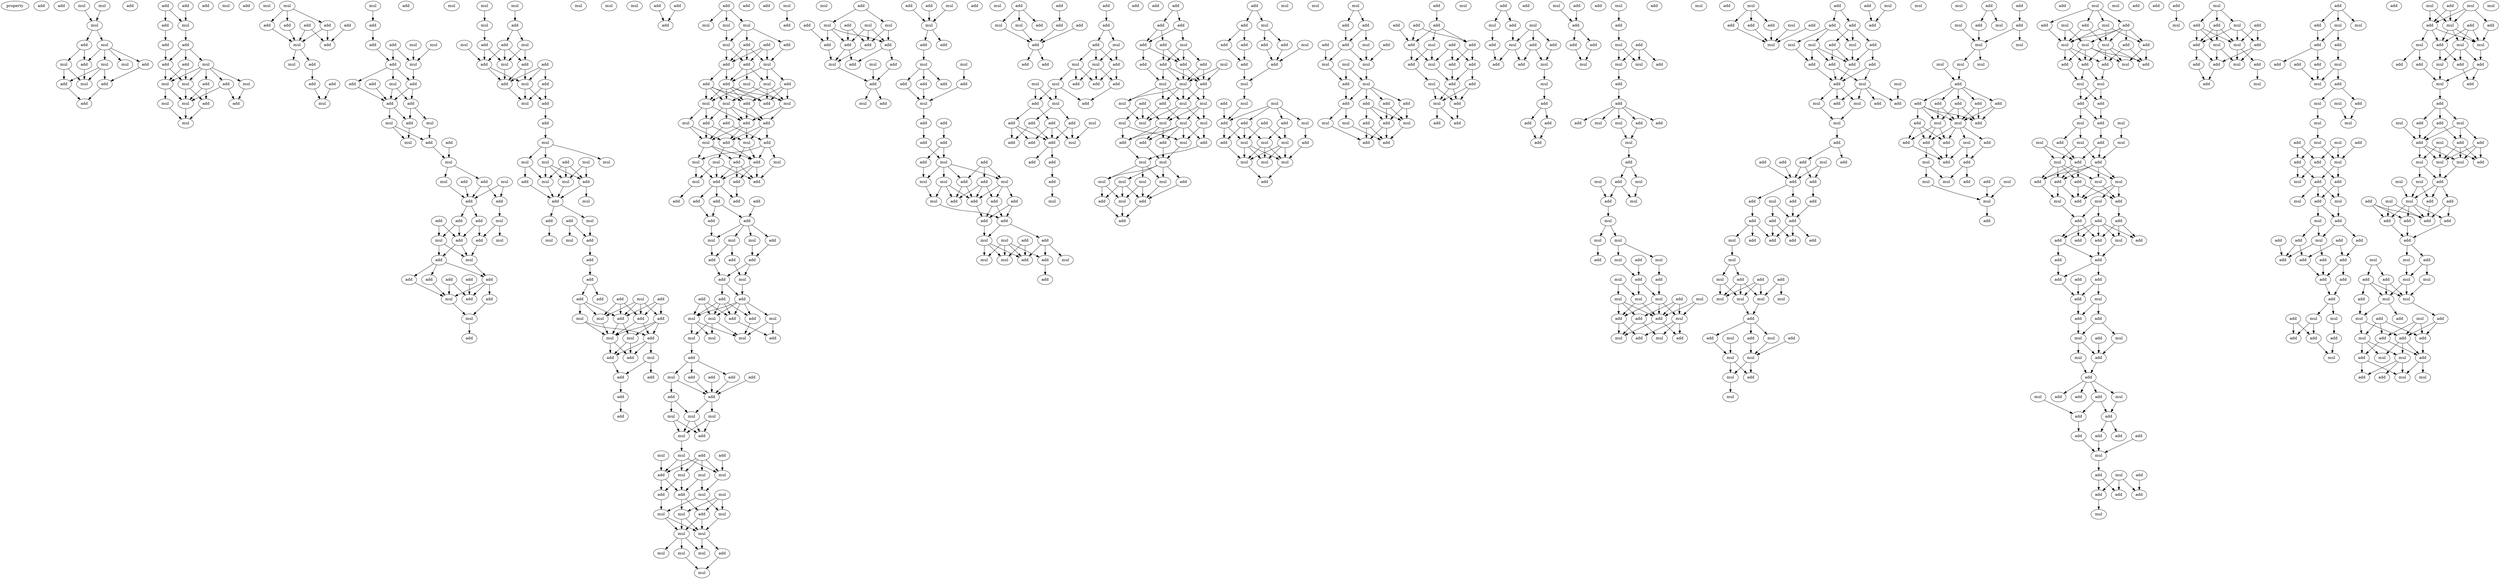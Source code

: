 digraph {
    node [fontcolor=black]
    property [mul=2,lf=1.6]
    0 [ label = add ];
    1 [ label = add ];
    2 [ label = mul ];
    3 [ label = add ];
    4 [ label = mul ];
    5 [ label = mul ];
    6 [ label = add ];
    7 [ label = mul ];
    8 [ label = mul ];
    9 [ label = mul ];
    10 [ label = add ];
    11 [ label = mul ];
    12 [ label = add ];
    13 [ label = add ];
    14 [ label = mul ];
    15 [ label = add ];
    16 [ label = add ];
    17 [ label = add ];
    18 [ label = add ];
    19 [ label = add ];
    20 [ label = add ];
    21 [ label = mul ];
    22 [ label = mul ];
    23 [ label = add ];
    24 [ label = add ];
    25 [ label = mul ];
    26 [ label = add ];
    27 [ label = add ];
    28 [ label = mul ];
    29 [ label = add ];
    30 [ label = mul ];
    31 [ label = add ];
    32 [ label = mul ];
    33 [ label = mul ];
    34 [ label = mul ];
    35 [ label = add ];
    36 [ label = add ];
    37 [ label = mul ];
    38 [ label = add ];
    39 [ label = mul ];
    40 [ label = mul ];
    41 [ label = add ];
    42 [ label = add ];
    43 [ label = add ];
    44 [ label = add ];
    45 [ label = add ];
    46 [ label = mul ];
    47 [ label = add ];
    48 [ label = mul ];
    49 [ label = add ];
    50 [ label = add ];
    51 [ label = add ];
    52 [ label = mul ];
    53 [ label = mul ];
    54 [ label = add ];
    55 [ label = mul ];
    56 [ label = add ];
    57 [ label = add ];
    58 [ label = mul ];
    59 [ label = add ];
    60 [ label = add ];
    61 [ label = mul ];
    62 [ label = add ];
    63 [ label = add ];
    64 [ label = add ];
    65 [ label = mul ];
    66 [ label = add ];
    67 [ label = add ];
    68 [ label = mul ];
    69 [ label = add ];
    70 [ label = mul ];
    71 [ label = add ];
    72 [ label = add ];
    73 [ label = mul ];
    74 [ label = mul ];
    75 [ label = mul ];
    76 [ label = add ];
    77 [ label = mul ];
    78 [ label = add ];
    79 [ label = mul ];
    80 [ label = add ];
    81 [ label = add ];
    82 [ label = mul ];
    83 [ label = add ];
    84 [ label = add ];
    85 [ label = add ];
    86 [ label = mul ];
    87 [ label = add ];
    88 [ label = mul ];
    89 [ label = add ];
    90 [ label = mul ];
    91 [ label = add ];
    92 [ label = add ];
    93 [ label = add ];
    94 [ label = add ];
    95 [ label = add ];
    96 [ label = add ];
    97 [ label = mul ];
    98 [ label = add ];
    99 [ label = add ];
    100 [ label = mul ];
    101 [ label = mul ];
    102 [ label = add ];
    103 [ label = mul ];
    104 [ label = mul ];
    105 [ label = mul ];
    106 [ label = add ];
    107 [ label = mul ];
    108 [ label = add ];
    109 [ label = add ];
    110 [ label = mul ];
    111 [ label = add ];
    112 [ label = mul ];
    113 [ label = add ];
    114 [ label = add ];
    115 [ label = mul ];
    116 [ label = add ];
    117 [ label = add ];
    118 [ label = add ];
    119 [ label = mul ];
    120 [ label = mul ];
    121 [ label = add ];
    122 [ label = mul ];
    123 [ label = mul ];
    124 [ label = mul ];
    125 [ label = mul ];
    126 [ label = mul ];
    127 [ label = add ];
    128 [ label = add ];
    129 [ label = mul ];
    130 [ label = add ];
    131 [ label = mul ];
    132 [ label = mul ];
    133 [ label = add ];
    134 [ label = add ];
    135 [ label = add ];
    136 [ label = mul ];
    137 [ label = mul ];
    138 [ label = mul ];
    139 [ label = add ];
    140 [ label = add ];
    141 [ label = add ];
    142 [ label = add ];
    143 [ label = add ];
    144 [ label = add ];
    145 [ label = add ];
    146 [ label = mul ];
    147 [ label = mul ];
    148 [ label = mul ];
    149 [ label = add ];
    150 [ label = add ];
    151 [ label = add ];
    152 [ label = add ];
    153 [ label = mul ];
    154 [ label = mul ];
    155 [ label = add ];
    156 [ label = mul ];
    157 [ label = mul ];
    158 [ label = add ];
    159 [ label = add ];
    160 [ label = add ];
    161 [ label = add ];
    162 [ label = add ];
    163 [ label = add ];
    164 [ label = add ];
    165 [ label = add ];
    166 [ label = add ];
    167 [ label = mul ];
    168 [ label = mul ];
    169 [ label = mul ];
    170 [ label = add ];
    171 [ label = add ];
    172 [ label = add ];
    173 [ label = add ];
    174 [ label = mul ];
    175 [ label = mul ];
    176 [ label = add ];
    177 [ label = add ];
    178 [ label = add ];
    179 [ label = mul ];
    180 [ label = mul ];
    181 [ label = add ];
    182 [ label = add ];
    183 [ label = mul ];
    184 [ label = mul ];
    185 [ label = add ];
    186 [ label = add ];
    187 [ label = mul ];
    188 [ label = add ];
    189 [ label = add ];
    190 [ label = mul ];
    191 [ label = add ];
    192 [ label = add ];
    193 [ label = add ];
    194 [ label = add ];
    195 [ label = mul ];
    196 [ label = mul ];
    197 [ label = add ];
    198 [ label = mul ];
    199 [ label = mul ];
    200 [ label = mul ];
    201 [ label = add ];
    202 [ label = add ];
    203 [ label = add ];
    204 [ label = add ];
    205 [ label = mul ];
    206 [ label = add ];
    207 [ label = add ];
    208 [ label = add ];
    209 [ label = add ];
    210 [ label = add ];
    211 [ label = add ];
    212 [ label = add ];
    213 [ label = mul ];
    214 [ label = mul ];
    215 [ label = mul ];
    216 [ label = add ];
    217 [ label = add ];
    218 [ label = add ];
    219 [ label = add ];
    220 [ label = mul ];
    221 [ label = add ];
    222 [ label = add ];
    223 [ label = add ];
    224 [ label = add ];
    225 [ label = mul ];
    226 [ label = add ];
    227 [ label = mul ];
    228 [ label = add ];
    229 [ label = mul ];
    230 [ label = add ];
    231 [ label = mul ];
    232 [ label = mul ];
    233 [ label = mul ];
    234 [ label = add ];
    235 [ label = add ];
    236 [ label = add ];
    237 [ label = add ];
    238 [ label = mul ];
    239 [ label = add ];
    240 [ label = add ];
    241 [ label = add ];
    242 [ label = mul ];
    243 [ label = mul ];
    244 [ label = mul ];
    245 [ label = mul ];
    246 [ label = add ];
    247 [ label = mul ];
    248 [ label = add ];
    249 [ label = add ];
    250 [ label = mul ];
    251 [ label = mul ];
    252 [ label = mul ];
    253 [ label = mul ];
    254 [ label = add ];
    255 [ label = mul ];
    256 [ label = add ];
    257 [ label = mul ];
    258 [ label = add ];
    259 [ label = mul ];
    260 [ label = add ];
    261 [ label = mul ];
    262 [ label = mul ];
    263 [ label = mul ];
    264 [ label = mul ];
    265 [ label = mul ];
    266 [ label = add ];
    267 [ label = add ];
    268 [ label = mul ];
    269 [ label = mul ];
    270 [ label = mul ];
    271 [ label = mul ];
    272 [ label = mul ];
    273 [ label = add ];
    274 [ label = add ];
    275 [ label = add ];
    276 [ label = mul ];
    277 [ label = add ];
    278 [ label = mul ];
    279 [ label = mul ];
    280 [ label = add ];
    281 [ label = add ];
    282 [ label = add ];
    283 [ label = add ];
    284 [ label = add ];
    285 [ label = mul ];
    286 [ label = mul ];
    287 [ label = add ];
    288 [ label = add ];
    289 [ label = mul ];
    290 [ label = add ];
    291 [ label = add ];
    292 [ label = add ];
    293 [ label = mul ];
    294 [ label = mul ];
    295 [ label = add ];
    296 [ label = mul ];
    297 [ label = add ];
    298 [ label = add ];
    299 [ label = mul ];
    300 [ label = mul ];
    301 [ label = add ];
    302 [ label = add ];
    303 [ label = add ];
    304 [ label = add ];
    305 [ label = mul ];
    306 [ label = add ];
    307 [ label = add ];
    308 [ label = add ];
    309 [ label = add ];
    310 [ label = add ];
    311 [ label = add ];
    312 [ label = mul ];
    313 [ label = mul ];
    314 [ label = add ];
    315 [ label = mul ];
    316 [ label = add ];
    317 [ label = mul ];
    318 [ label = mul ];
    319 [ label = add ];
    320 [ label = add ];
    321 [ label = add ];
    322 [ label = add ];
    323 [ label = add ];
    324 [ label = add ];
    325 [ label = mul ];
    326 [ label = add ];
    327 [ label = add ];
    328 [ label = mul ];
    329 [ label = mul ];
    330 [ label = mul ];
    331 [ label = add ];
    332 [ label = add ];
    333 [ label = mul ];
    334 [ label = add ];
    335 [ label = add ];
    336 [ label = add ];
    337 [ label = mul ];
    338 [ label = add ];
    339 [ label = add ];
    340 [ label = mul ];
    341 [ label = add ];
    342 [ label = add ];
    343 [ label = add ];
    344 [ label = add ];
    345 [ label = add ];
    346 [ label = add ];
    347 [ label = add ];
    348 [ label = add ];
    349 [ label = mul ];
    350 [ label = mul ];
    351 [ label = add ];
    352 [ label = mul ];
    353 [ label = mul ];
    354 [ label = add ];
    355 [ label = add ];
    356 [ label = add ];
    357 [ label = mul ];
    358 [ label = add ];
    359 [ label = add ];
    360 [ label = mul ];
    361 [ label = add ];
    362 [ label = add ];
    363 [ label = add ];
    364 [ label = add ];
    365 [ label = mul ];
    366 [ label = mul ];
    367 [ label = add ];
    368 [ label = add ];
    369 [ label = add ];
    370 [ label = add ];
    371 [ label = add ];
    372 [ label = add ];
    373 [ label = mul ];
    374 [ label = add ];
    375 [ label = add ];
    376 [ label = add ];
    377 [ label = add ];
    378 [ label = add ];
    379 [ label = mul ];
    380 [ label = add ];
    381 [ label = mul ];
    382 [ label = add ];
    383 [ label = add ];
    384 [ label = add ];
    385 [ label = add ];
    386 [ label = add ];
    387 [ label = mul ];
    388 [ label = mul ];
    389 [ label = add ];
    390 [ label = mul ];
    391 [ label = mul ];
    392 [ label = mul ];
    393 [ label = add ];
    394 [ label = mul ];
    395 [ label = mul ];
    396 [ label = mul ];
    397 [ label = mul ];
    398 [ label = mul ];
    399 [ label = add ];
    400 [ label = add ];
    401 [ label = add ];
    402 [ label = mul ];
    403 [ label = add ];
    404 [ label = mul ];
    405 [ label = mul ];
    406 [ label = mul ];
    407 [ label = mul ];
    408 [ label = mul ];
    409 [ label = mul ];
    410 [ label = add ];
    411 [ label = add ];
    412 [ label = mul ];
    413 [ label = add ];
    414 [ label = add ];
    415 [ label = add ];
    416 [ label = mul ];
    417 [ label = add ];
    418 [ label = add ];
    419 [ label = add ];
    420 [ label = add ];
    421 [ label = add ];
    422 [ label = mul ];
    423 [ label = add ];
    424 [ label = add ];
    425 [ label = mul ];
    426 [ label = mul ];
    427 [ label = mul ];
    428 [ label = add ];
    429 [ label = add ];
    430 [ label = add ];
    431 [ label = mul ];
    432 [ label = add ];
    433 [ label = add ];
    434 [ label = mul ];
    435 [ label = mul ];
    436 [ label = add ];
    437 [ label = add ];
    438 [ label = mul ];
    439 [ label = mul ];
    440 [ label = mul ];
    441 [ label = mul ];
    442 [ label = mul ];
    443 [ label = add ];
    444 [ label = mul ];
    445 [ label = mul ];
    446 [ label = add ];
    447 [ label = add ];
    448 [ label = add ];
    449 [ label = add ];
    450 [ label = mul ];
    451 [ label = add ];
    452 [ label = mul ];
    453 [ label = mul ];
    454 [ label = mul ];
    455 [ label = mul ];
    456 [ label = add ];
    457 [ label = add ];
    458 [ label = add ];
    459 [ label = add ];
    460 [ label = add ];
    461 [ label = mul ];
    462 [ label = mul ];
    463 [ label = add ];
    464 [ label = mul ];
    465 [ label = add ];
    466 [ label = add ];
    467 [ label = add ];
    468 [ label = add ];
    469 [ label = mul ];
    470 [ label = add ];
    471 [ label = add ];
    472 [ label = add ];
    473 [ label = add ];
    474 [ label = mul ];
    475 [ label = add ];
    476 [ label = add ];
    477 [ label = mul ];
    478 [ label = add ];
    479 [ label = add ];
    480 [ label = add ];
    481 [ label = mul ];
    482 [ label = add ];
    483 [ label = add ];
    484 [ label = mul ];
    485 [ label = add ];
    486 [ label = add ];
    487 [ label = add ];
    488 [ label = add ];
    489 [ label = add ];
    490 [ label = mul ];
    491 [ label = mul ];
    492 [ label = mul ];
    493 [ label = add ];
    494 [ label = add ];
    495 [ label = add ];
    496 [ label = add ];
    497 [ label = mul ];
    498 [ label = add ];
    499 [ label = add ];
    500 [ label = mul ];
    501 [ label = add ];
    502 [ label = add ];
    503 [ label = add ];
    504 [ label = mul ];
    505 [ label = add ];
    506 [ label = add ];
    507 [ label = add ];
    508 [ label = add ];
    509 [ label = add ];
    510 [ label = mul ];
    511 [ label = add ];
    512 [ label = add ];
    513 [ label = add ];
    514 [ label = mul ];
    515 [ label = mul ];
    516 [ label = add ];
    517 [ label = mul ];
    518 [ label = mul ];
    519 [ label = add ];
    520 [ label = add ];
    521 [ label = add ];
    522 [ label = add ];
    523 [ label = mul ];
    524 [ label = add ];
    525 [ label = add ];
    526 [ label = mul ];
    527 [ label = mul ];
    528 [ label = add ];
    529 [ label = add ];
    530 [ label = mul ];
    531 [ label = mul ];
    532 [ label = add ];
    533 [ label = mul ];
    534 [ label = mul ];
    535 [ label = mul ];
    536 [ label = mul ];
    537 [ label = add ];
    538 [ label = mul ];
    539 [ label = mul ];
    540 [ label = mul ];
    541 [ label = add ];
    542 [ label = add ];
    543 [ label = add ];
    544 [ label = mul ];
    545 [ label = add ];
    546 [ label = mul ];
    547 [ label = mul ];
    548 [ label = mul ];
    549 [ label = add ];
    550 [ label = mul ];
    551 [ label = add ];
    552 [ label = add ];
    553 [ label = mul ];
    554 [ label = add ];
    555 [ label = mul ];
    556 [ label = mul ];
    557 [ label = add ];
    558 [ label = add ];
    559 [ label = mul ];
    560 [ label = add ];
    561 [ label = add ];
    562 [ label = add ];
    563 [ label = mul ];
    564 [ label = add ];
    565 [ label = mul ];
    566 [ label = add ];
    567 [ label = add ];
    568 [ label = mul ];
    569 [ label = add ];
    570 [ label = add ];
    571 [ label = add ];
    572 [ label = mul ];
    573 [ label = add ];
    574 [ label = mul ];
    575 [ label = add ];
    576 [ label = mul ];
    577 [ label = add ];
    578 [ label = add ];
    579 [ label = add ];
    580 [ label = add ];
    581 [ label = add ];
    582 [ label = mul ];
    583 [ label = mul ];
    584 [ label = mul ];
    585 [ label = add ];
    586 [ label = mul ];
    587 [ label = add ];
    588 [ label = add ];
    589 [ label = mul ];
    590 [ label = add ];
    591 [ label = add ];
    592 [ label = add ];
    593 [ label = add ];
    594 [ label = add ];
    595 [ label = mul ];
    596 [ label = add ];
    597 [ label = add ];
    598 [ label = add ];
    599 [ label = add ];
    600 [ label = mul ];
    601 [ label = mul ];
    602 [ label = add ];
    603 [ label = add ];
    604 [ label = add ];
    605 [ label = add ];
    606 [ label = add ];
    607 [ label = add ];
    608 [ label = add ];
    609 [ label = mul ];
    610 [ label = add ];
    611 [ label = mul ];
    612 [ label = add ];
    613 [ label = add ];
    614 [ label = add ];
    615 [ label = mul ];
    616 [ label = mul ];
    617 [ label = mul ];
    618 [ label = mul ];
    619 [ label = mul ];
    620 [ label = add ];
    621 [ label = add ];
    622 [ label = add ];
    623 [ label = add ];
    624 [ label = mul ];
    625 [ label = mul ];
    626 [ label = mul ];
    627 [ label = mul ];
    628 [ label = mul ];
    629 [ label = mul ];
    630 [ label = add ];
    631 [ label = mul ];
    632 [ label = add ];
    633 [ label = add ];
    634 [ label = mul ];
    635 [ label = add ];
    636 [ label = mul ];
    637 [ label = add ];
    638 [ label = mul ];
    639 [ label = mul ];
    640 [ label = mul ];
    641 [ label = mul ];
    642 [ label = mul ];
    643 [ label = add ];
    644 [ label = add ];
    645 [ label = add ];
    646 [ label = add ];
    647 [ label = add ];
    648 [ label = add ];
    649 [ label = add ];
    650 [ label = mul ];
    651 [ label = add ];
    652 [ label = add ];
    653 [ label = mul ];
    654 [ label = add ];
    655 [ label = add ];
    656 [ label = mul ];
    657 [ label = add ];
    658 [ label = add ];
    659 [ label = add ];
    660 [ label = mul ];
    661 [ label = add ];
    662 [ label = mul ];
    663 [ label = add ];
    664 [ label = mul ];
    665 [ label = add ];
    666 [ label = mul ];
    667 [ label = mul ];
    668 [ label = add ];
    669 [ label = mul ];
    670 [ label = mul ];
    671 [ label = mul ];
    672 [ label = add ];
    673 [ label = add ];
    674 [ label = add ];
    675 [ label = mul ];
    676 [ label = add ];
    677 [ label = add ];
    678 [ label = mul ];
    679 [ label = mul ];
    680 [ label = add ];
    681 [ label = mul ];
    682 [ label = add ];
    683 [ label = add ];
    684 [ label = add ];
    685 [ label = mul ];
    686 [ label = mul ];
    687 [ label = add ];
    688 [ label = mul ];
    689 [ label = add ];
    690 [ label = add ];
    691 [ label = mul ];
    692 [ label = mul ];
    693 [ label = mul ];
    694 [ label = mul ];
    695 [ label = mul ];
    696 [ label = add ];
    697 [ label = add ];
    698 [ label = mul ];
    699 [ label = add ];
    700 [ label = add ];
    701 [ label = mul ];
    702 [ label = add ];
    703 [ label = add ];
    704 [ label = mul ];
    705 [ label = add ];
    706 [ label = mul ];
    707 [ label = add ];
    708 [ label = mul ];
    709 [ label = add ];
    710 [ label = add ];
    711 [ label = add ];
    712 [ label = add ];
    713 [ label = add ];
    714 [ label = mul ];
    715 [ label = add ];
    716 [ label = add ];
    717 [ label = add ];
    718 [ label = add ];
    719 [ label = add ];
    720 [ label = add ];
    721 [ label = add ];
    722 [ label = add ];
    723 [ label = add ];
    724 [ label = add ];
    725 [ label = mul ];
    726 [ label = add ];
    727 [ label = add ];
    728 [ label = mul ];
    729 [ label = add ];
    730 [ label = mul ];
    731 [ label = mul ];
    732 [ label = add ];
    733 [ label = add ];
    734 [ label = add ];
    735 [ label = mul ];
    736 [ label = add ];
    737 [ label = mul ];
    738 [ label = add ];
    739 [ label = add ];
    740 [ label = add ];
    741 [ label = add ];
    742 [ label = add ];
    743 [ label = add ];
    744 [ label = add ];
    745 [ label = add ];
    746 [ label = mul ];
    747 [ label = mul ];
    748 [ label = add ];
    749 [ label = add ];
    750 [ label = add ];
    751 [ label = add ];
    752 [ label = add ];
    753 [ label = mul ];
    754 [ label = add ];
    755 [ label = mul ];
    756 [ label = mul ];
    757 [ label = add ];
    758 [ label = add ];
    759 [ label = mul ];
    760 [ label = add ];
    761 [ label = add ];
    762 [ label = mul ];
    763 [ label = mul ];
    764 [ label = add ];
    765 [ label = mul ];
    766 [ label = add ];
    767 [ label = add ];
    768 [ label = add ];
    769 [ label = mul ];
    770 [ label = add ];
    771 [ label = add ];
    772 [ label = add ];
    773 [ label = mul ];
    774 [ label = mul ];
    775 [ label = add ];
    776 [ label = add ];
    777 [ label = add ];
    778 [ label = mul ];
    779 [ label = add ];
    780 [ label = add ];
    781 [ label = add ];
    782 [ label = mul ];
    783 [ label = add ];
    784 [ label = mul ];
    785 [ label = add ];
    786 [ label = mul ];
    787 [ label = mul ];
    788 [ label = mul ];
    789 [ label = mul ];
    790 [ label = add ];
    791 [ label = add ];
    792 [ label = mul ];
    793 [ label = add ];
    794 [ label = mul ];
    795 [ label = add ];
    796 [ label = mul ];
    797 [ label = add ];
    798 [ label = add ];
    799 [ label = mul ];
    800 [ label = add ];
    801 [ label = mul ];
    802 [ label = add ];
    803 [ label = mul ];
    804 [ label = add ];
    805 [ label = add ];
    806 [ label = add ];
    807 [ label = mul ];
    808 [ label = add ];
    809 [ label = add ];
    810 [ label = add ];
    811 [ label = add ];
    812 [ label = add ];
    813 [ label = add ];
    814 [ label = add ];
    815 [ label = add ];
    816 [ label = add ];
    817 [ label = mul ];
    818 [ label = mul ];
    819 [ label = add ];
    820 [ label = add ];
    821 [ label = add ];
    822 [ label = mul ];
    823 [ label = mul ];
    824 [ label = add ];
    825 [ label = mul ];
    826 [ label = add ];
    827 [ label = add ];
    828 [ label = mul ];
    829 [ label = add ];
    830 [ label = add ];
    831 [ label = mul ];
    832 [ label = mul ];
    833 [ label = mul ];
    834 [ label = add ];
    835 [ label = add ];
    836 [ label = add ];
    837 [ label = mul ];
    838 [ label = add ];
    839 [ label = mul ];
    840 [ label = add ];
    841 [ label = add ];
    842 [ label = add ];
    843 [ label = mul ];
    844 [ label = add ];
    845 [ label = mul ];
    846 [ label = mul ];
    847 [ label = add ];
    848 [ label = add ];
    849 [ label = add ];
    850 [ label = mul ];
    851 [ label = add ];
    852 [ label = mul ];
    853 [ label = mul ];
    854 [ label = add ];
    855 [ label = mul ];
    856 [ label = mul ];
    857 [ label = add ];
    858 [ label = mul ];
    859 [ label = mul ];
    860 [ label = add ];
    861 [ label = add ];
    862 [ label = add ];
    863 [ label = add ];
    864 [ label = add ];
    865 [ label = add ];
    866 [ label = add ];
    867 [ label = mul ];
    868 [ label = mul ];
    869 [ label = add ];
    870 [ label = add ];
    871 [ label = mul ];
    872 [ label = mul ];
    873 [ label = add ];
    874 [ label = mul ];
    875 [ label = add ];
    876 [ label = mul ];
    877 [ label = mul ];
    878 [ label = mul ];
    879 [ label = add ];
    880 [ label = add ];
    881 [ label = mul ];
    882 [ label = add ];
    883 [ label = mul ];
    884 [ label = add ];
    885 [ label = add ];
    886 [ label = add ];
    887 [ label = add ];
    888 [ label = add ];
    889 [ label = mul ];
    890 [ label = mul ];
    891 [ label = add ];
    892 [ label = mul ];
    893 [ label = add ];
    894 [ label = mul ];
    2 -> 5 [ name = 0 ];
    4 -> 5 [ name = 1 ];
    5 -> 6 [ name = 2 ];
    5 -> 7 [ name = 3 ];
    6 -> 9 [ name = 4 ];
    6 -> 12 [ name = 5 ];
    7 -> 8 [ name = 6 ];
    7 -> 10 [ name = 7 ];
    7 -> 11 [ name = 8 ];
    7 -> 12 [ name = 9 ];
    9 -> 14 [ name = 10 ];
    9 -> 15 [ name = 11 ];
    10 -> 13 [ name = 12 ];
    11 -> 13 [ name = 13 ];
    11 -> 14 [ name = 14 ];
    11 -> 15 [ name = 15 ];
    12 -> 14 [ name = 16 ];
    13 -> 16 [ name = 17 ];
    15 -> 16 [ name = 18 ];
    17 -> 20 [ name = 19 ];
    17 -> 22 [ name = 20 ];
    18 -> 22 [ name = 21 ];
    20 -> 23 [ name = 22 ];
    22 -> 24 [ name = 23 ];
    23 -> 27 [ name = 24 ];
    24 -> 25 [ name = 25 ];
    24 -> 26 [ name = 26 ];
    24 -> 27 [ name = 27 ];
    25 -> 28 [ name = 28 ];
    25 -> 29 [ name = 29 ];
    25 -> 30 [ name = 30 ];
    25 -> 31 [ name = 31 ];
    25 -> 32 [ name = 32 ];
    26 -> 28 [ name = 33 ];
    26 -> 30 [ name = 34 ];
    27 -> 28 [ name = 35 ];
    27 -> 30 [ name = 36 ];
    28 -> 34 [ name = 37 ];
    28 -> 36 [ name = 38 ];
    29 -> 34 [ name = 39 ];
    29 -> 36 [ name = 40 ];
    30 -> 33 [ name = 41 ];
    30 -> 34 [ name = 42 ];
    31 -> 34 [ name = 43 ];
    31 -> 35 [ name = 44 ];
    32 -> 35 [ name = 45 ];
    33 -> 37 [ name = 46 ];
    34 -> 37 [ name = 47 ];
    36 -> 37 [ name = 48 ];
    40 -> 41 [ name = 49 ];
    40 -> 42 [ name = 50 ];
    40 -> 45 [ name = 51 ];
    41 -> 46 [ name = 52 ];
    42 -> 46 [ name = 53 ];
    42 -> 47 [ name = 54 ];
    43 -> 47 [ name = 55 ];
    44 -> 46 [ name = 56 ];
    44 -> 47 [ name = 57 ];
    45 -> 46 [ name = 58 ];
    46 -> 48 [ name = 59 ];
    46 -> 49 [ name = 60 ];
    49 -> 50 [ name = 61 ];
    50 -> 52 [ name = 62 ];
    51 -> 52 [ name = 63 ];
    53 -> 54 [ name = 64 ];
    54 -> 56 [ name = 65 ];
    55 -> 61 [ name = 66 ];
    56 -> 60 [ name = 67 ];
    57 -> 60 [ name = 68 ];
    57 -> 61 [ name = 69 ];
    58 -> 61 [ name = 70 ];
    60 -> 62 [ name = 71 ];
    60 -> 64 [ name = 72 ];
    60 -> 65 [ name = 73 ];
    61 -> 62 [ name = 74 ];
    62 -> 66 [ name = 75 ];
    62 -> 67 [ name = 76 ];
    63 -> 67 [ name = 77 ];
    64 -> 67 [ name = 78 ];
    65 -> 66 [ name = 79 ];
    65 -> 67 [ name = 80 ];
    66 -> 68 [ name = 81 ];
    66 -> 69 [ name = 82 ];
    67 -> 69 [ name = 83 ];
    67 -> 70 [ name = 84 ];
    68 -> 71 [ name = 85 ];
    69 -> 74 [ name = 86 ];
    70 -> 71 [ name = 87 ];
    70 -> 74 [ name = 88 ];
    71 -> 75 [ name = 89 ];
    72 -> 75 [ name = 90 ];
    75 -> 76 [ name = 91 ];
    75 -> 77 [ name = 92 ];
    76 -> 80 [ name = 93 ];
    76 -> 81 [ name = 94 ];
    77 -> 80 [ name = 95 ];
    78 -> 80 [ name = 96 ];
    79 -> 80 [ name = 97 ];
    79 -> 81 [ name = 98 ];
    80 -> 83 [ name = 99 ];
    80 -> 85 [ name = 100 ];
    81 -> 82 [ name = 101 ];
    82 -> 87 [ name = 102 ];
    82 -> 88 [ name = 103 ];
    83 -> 87 [ name = 104 ];
    83 -> 89 [ name = 105 ];
    84 -> 86 [ name = 106 ];
    84 -> 89 [ name = 107 ];
    85 -> 86 [ name = 108 ];
    85 -> 89 [ name = 109 ];
    86 -> 90 [ name = 110 ];
    86 -> 91 [ name = 111 ];
    87 -> 90 [ name = 112 ];
    89 -> 90 [ name = 113 ];
    89 -> 91 [ name = 114 ];
    90 -> 95 [ name = 115 ];
    91 -> 92 [ name = 116 ];
    91 -> 94 [ name = 117 ];
    91 -> 95 [ name = 118 ];
    92 -> 97 [ name = 119 ];
    93 -> 97 [ name = 120 ];
    93 -> 99 [ name = 121 ];
    94 -> 97 [ name = 122 ];
    95 -> 97 [ name = 123 ];
    95 -> 98 [ name = 124 ];
    95 -> 99 [ name = 125 ];
    96 -> 99 [ name = 126 ];
    97 -> 100 [ name = 127 ];
    98 -> 100 [ name = 128 ];
    100 -> 102 [ name = 129 ];
    101 -> 106 [ name = 130 ];
    104 -> 105 [ name = 131 ];
    105 -> 108 [ name = 132 ];
    106 -> 109 [ name = 133 ];
    106 -> 110 [ name = 134 ];
    107 -> 114 [ name = 135 ];
    108 -> 112 [ name = 136 ];
    108 -> 114 [ name = 137 ];
    109 -> 111 [ name = 138 ];
    109 -> 112 [ name = 139 ];
    109 -> 114 [ name = 140 ];
    110 -> 111 [ name = 141 ];
    110 -> 112 [ name = 142 ];
    111 -> 115 [ name = 143 ];
    111 -> 116 [ name = 144 ];
    112 -> 116 [ name = 145 ];
    113 -> 115 [ name = 146 ];
    113 -> 116 [ name = 147 ];
    113 -> 117 [ name = 148 ];
    114 -> 115 [ name = 149 ];
    114 -> 116 [ name = 150 ];
    115 -> 118 [ name = 151 ];
    115 -> 119 [ name = 152 ];
    116 -> 119 [ name = 153 ];
    117 -> 118 [ name = 154 ];
    117 -> 119 [ name = 155 ];
    118 -> 121 [ name = 156 ];
    121 -> 122 [ name = 157 ];
    122 -> 123 [ name = 158 ];
    122 -> 124 [ name = 159 ];
    122 -> 126 [ name = 160 ];
    123 -> 129 [ name = 161 ];
    123 -> 130 [ name = 162 ];
    123 -> 131 [ name = 163 ];
    124 -> 128 [ name = 164 ];
    124 -> 129 [ name = 165 ];
    125 -> 130 [ name = 166 ];
    125 -> 131 [ name = 167 ];
    127 -> 129 [ name = 168 ];
    127 -> 130 [ name = 169 ];
    127 -> 131 [ name = 170 ];
    128 -> 133 [ name = 171 ];
    129 -> 133 [ name = 172 ];
    130 -> 132 [ name = 173 ];
    130 -> 133 [ name = 174 ];
    131 -> 133 [ name = 175 ];
    133 -> 135 [ name = 176 ];
    133 -> 136 [ name = 177 ];
    134 -> 137 [ name = 178 ];
    134 -> 139 [ name = 179 ];
    135 -> 138 [ name = 180 ];
    136 -> 139 [ name = 181 ];
    139 -> 140 [ name = 182 ];
    140 -> 141 [ name = 183 ];
    141 -> 143 [ name = 184 ];
    141 -> 144 [ name = 185 ];
    142 -> 149 [ name = 186 ];
    142 -> 150 [ name = 187 ];
    142 -> 151 [ name = 188 ];
    144 -> 147 [ name = 189 ];
    144 -> 148 [ name = 190 ];
    144 -> 150 [ name = 191 ];
    145 -> 147 [ name = 192 ];
    145 -> 150 [ name = 193 ];
    145 -> 151 [ name = 194 ];
    146 -> 147 [ name = 195 ];
    146 -> 149 [ name = 196 ];
    146 -> 150 [ name = 197 ];
    146 -> 151 [ name = 198 ];
    147 -> 153 [ name = 199 ];
    148 -> 152 [ name = 200 ];
    148 -> 153 [ name = 201 ];
    149 -> 152 [ name = 202 ];
    149 -> 153 [ name = 203 ];
    149 -> 154 [ name = 204 ];
    150 -> 153 [ name = 205 ];
    150 -> 154 [ name = 206 ];
    151 -> 152 [ name = 207 ];
    151 -> 153 [ name = 208 ];
    152 -> 155 [ name = 209 ];
    152 -> 157 [ name = 210 ];
    152 -> 158 [ name = 211 ];
    153 -> 155 [ name = 212 ];
    153 -> 158 [ name = 213 ];
    154 -> 155 [ name = 214 ];
    154 -> 158 [ name = 215 ];
    157 -> 159 [ name = 216 ];
    157 -> 160 [ name = 217 ];
    158 -> 159 [ name = 218 ];
    159 -> 161 [ name = 219 ];
    161 -> 164 [ name = 220 ];
    162 -> 165 [ name = 221 ];
    163 -> 165 [ name = 222 ];
    166 -> 167 [ name = 223 ];
    166 -> 168 [ name = 224 ];
    166 -> 169 [ name = 225 ];
    168 -> 174 [ name = 226 ];
    169 -> 172 [ name = 227 ];
    169 -> 173 [ name = 228 ];
    169 -> 174 [ name = 229 ];
    171 -> 175 [ name = 230 ];
    171 -> 176 [ name = 231 ];
    171 -> 177 [ name = 232 ];
    172 -> 175 [ name = 233 ];
    172 -> 176 [ name = 234 ];
    172 -> 177 [ name = 235 ];
    173 -> 175 [ name = 236 ];
    174 -> 176 [ name = 237 ];
    174 -> 177 [ name = 238 ];
    175 -> 178 [ name = 239 ];
    175 -> 179 [ name = 240 ];
    175 -> 181 [ name = 241 ];
    176 -> 178 [ name = 242 ];
    176 -> 179 [ name = 243 ];
    176 -> 180 [ name = 244 ];
    177 -> 178 [ name = 245 ];
    177 -> 182 [ name = 246 ];
    178 -> 183 [ name = 247 ];
    178 -> 184 [ name = 248 ];
    178 -> 185 [ name = 249 ];
    178 -> 186 [ name = 250 ];
    178 -> 187 [ name = 251 ];
    179 -> 183 [ name = 252 ];
    179 -> 184 [ name = 253 ];
    179 -> 186 [ name = 254 ];
    180 -> 184 [ name = 255 ];
    180 -> 187 [ name = 256 ];
    181 -> 184 [ name = 257 ];
    181 -> 185 [ name = 258 ];
    181 -> 186 [ name = 259 ];
    182 -> 183 [ name = 260 ];
    182 -> 185 [ name = 261 ];
    182 -> 186 [ name = 262 ];
    182 -> 187 [ name = 263 ];
    183 -> 188 [ name = 264 ];
    183 -> 189 [ name = 265 ];
    183 -> 191 [ name = 266 ];
    183 -> 192 [ name = 267 ];
    184 -> 189 [ name = 268 ];
    184 -> 192 [ name = 269 ];
    185 -> 189 [ name = 270 ];
    185 -> 192 [ name = 271 ];
    187 -> 190 [ name = 272 ];
    187 -> 191 [ name = 273 ];
    187 -> 192 [ name = 274 ];
    188 -> 193 [ name = 275 ];
    188 -> 196 [ name = 276 ];
    189 -> 193 [ name = 277 ];
    189 -> 194 [ name = 278 ];
    189 -> 195 [ name = 279 ];
    190 -> 194 [ name = 280 ];
    190 -> 196 [ name = 281 ];
    191 -> 195 [ name = 282 ];
    191 -> 196 [ name = 283 ];
    192 -> 194 [ name = 284 ];
    192 -> 195 [ name = 285 ];
    192 -> 196 [ name = 286 ];
    193 -> 197 [ name = 287 ];
    193 -> 199 [ name = 288 ];
    193 -> 200 [ name = 289 ];
    194 -> 197 [ name = 290 ];
    194 -> 198 [ name = 291 ];
    195 -> 197 [ name = 292 ];
    195 -> 201 [ name = 293 ];
    196 -> 197 [ name = 294 ];
    196 -> 199 [ name = 295 ];
    196 -> 201 [ name = 296 ];
    197 -> 202 [ name = 297 ];
    197 -> 203 [ name = 298 ];
    197 -> 204 [ name = 299 ];
    198 -> 202 [ name = 300 ];
    198 -> 203 [ name = 301 ];
    198 -> 205 [ name = 302 ];
    199 -> 203 [ name = 303 ];
    199 -> 205 [ name = 304 ];
    200 -> 202 [ name = 305 ];
    201 -> 202 [ name = 306 ];
    201 -> 203 [ name = 307 ];
    201 -> 204 [ name = 308 ];
    203 -> 206 [ name = 309 ];
    203 -> 209 [ name = 310 ];
    203 -> 210 [ name = 311 ];
    204 -> 206 [ name = 312 ];
    205 -> 207 [ name = 313 ];
    208 -> 212 [ name = 314 ];
    209 -> 211 [ name = 315 ];
    210 -> 211 [ name = 316 ];
    210 -> 212 [ name = 317 ];
    211 -> 215 [ name = 318 ];
    212 -> 213 [ name = 319 ];
    212 -> 214 [ name = 320 ];
    212 -> 215 [ name = 321 ];
    212 -> 216 [ name = 322 ];
    213 -> 219 [ name = 323 ];
    214 -> 217 [ name = 324 ];
    214 -> 218 [ name = 325 ];
    215 -> 218 [ name = 326 ];
    216 -> 219 [ name = 327 ];
    217 -> 220 [ name = 328 ];
    218 -> 221 [ name = 329 ];
    219 -> 220 [ name = 330 ];
    219 -> 221 [ name = 331 ];
    220 -> 223 [ name = 332 ];
    221 -> 222 [ name = 333 ];
    221 -> 223 [ name = 334 ];
    222 -> 225 [ name = 335 ];
    222 -> 226 [ name = 336 ];
    222 -> 228 [ name = 337 ];
    222 -> 229 [ name = 338 ];
    223 -> 225 [ name = 339 ];
    223 -> 226 [ name = 340 ];
    223 -> 227 [ name = 341 ];
    223 -> 228 [ name = 342 ];
    223 -> 229 [ name = 343 ];
    224 -> 225 [ name = 344 ];
    224 -> 228 [ name = 345 ];
    224 -> 229 [ name = 346 ];
    225 -> 231 [ name = 347 ];
    225 -> 232 [ name = 348 ];
    225 -> 233 [ name = 349 ];
    226 -> 232 [ name = 350 ];
    227 -> 230 [ name = 351 ];
    227 -> 232 [ name = 352 ];
    228 -> 230 [ name = 353 ];
    229 -> 231 [ name = 354 ];
    229 -> 232 [ name = 355 ];
    229 -> 233 [ name = 356 ];
    231 -> 234 [ name = 357 ];
    234 -> 236 [ name = 358 ];
    234 -> 238 [ name = 359 ];
    234 -> 239 [ name = 360 ];
    235 -> 241 [ name = 361 ];
    236 -> 241 [ name = 362 ];
    237 -> 241 [ name = 363 ];
    238 -> 240 [ name = 364 ];
    238 -> 241 [ name = 365 ];
    239 -> 241 [ name = 366 ];
    240 -> 242 [ name = 367 ];
    240 -> 243 [ name = 368 ];
    241 -> 243 [ name = 369 ];
    241 -> 244 [ name = 370 ];
    242 -> 245 [ name = 371 ];
    242 -> 246 [ name = 372 ];
    243 -> 245 [ name = 373 ];
    243 -> 246 [ name = 374 ];
    244 -> 245 [ name = 375 ];
    244 -> 246 [ name = 376 ];
    245 -> 247 [ name = 377 ];
    247 -> 251 [ name = 378 ];
    247 -> 253 [ name = 379 ];
    247 -> 254 [ name = 380 ];
    248 -> 251 [ name = 381 ];
    248 -> 252 [ name = 382 ];
    248 -> 253 [ name = 383 ];
    248 -> 254 [ name = 384 ];
    249 -> 251 [ name = 385 ];
    250 -> 254 [ name = 386 ];
    251 -> 257 [ name = 387 ];
    252 -> 257 [ name = 388 ];
    252 -> 258 [ name = 389 ];
    253 -> 256 [ name = 390 ];
    253 -> 258 [ name = 391 ];
    254 -> 256 [ name = 392 ];
    254 -> 258 [ name = 393 ];
    255 -> 259 [ name = 394 ];
    255 -> 260 [ name = 395 ];
    255 -> 261 [ name = 396 ];
    256 -> 262 [ name = 397 ];
    257 -> 261 [ name = 398 ];
    257 -> 262 [ name = 399 ];
    258 -> 259 [ name = 400 ];
    258 -> 260 [ name = 401 ];
    259 -> 263 [ name = 402 ];
    259 -> 264 [ name = 403 ];
    260 -> 263 [ name = 404 ];
    260 -> 264 [ name = 405 ];
    261 -> 264 [ name = 406 ];
    262 -> 263 [ name = 407 ];
    262 -> 264 [ name = 408 ];
    263 -> 265 [ name = 409 ];
    263 -> 268 [ name = 410 ];
    263 -> 269 [ name = 411 ];
    264 -> 265 [ name = 412 ];
    264 -> 267 [ name = 413 ];
    267 -> 270 [ name = 414 ];
    269 -> 270 [ name = 415 ];
    271 -> 273 [ name = 416 ];
    274 -> 276 [ name = 417 ];
    274 -> 279 [ name = 418 ];
    275 -> 280 [ name = 419 ];
    275 -> 282 [ name = 420 ];
    276 -> 282 [ name = 421 ];
    276 -> 283 [ name = 422 ];
    277 -> 281 [ name = 423 ];
    278 -> 280 [ name = 424 ];
    278 -> 282 [ name = 425 ];
    278 -> 283 [ name = 426 ];
    279 -> 280 [ name = 427 ];
    279 -> 281 [ name = 428 ];
    279 -> 283 [ name = 429 ];
    280 -> 286 [ name = 430 ];
    280 -> 287 [ name = 431 ];
    281 -> 286 [ name = 432 ];
    282 -> 286 [ name = 433 ];
    283 -> 284 [ name = 434 ];
    283 -> 287 [ name = 435 ];
    284 -> 288 [ name = 436 ];
    285 -> 288 [ name = 437 ];
    286 -> 288 [ name = 438 ];
    288 -> 289 [ name = 439 ];
    288 -> 290 [ name = 440 ];
    291 -> 294 [ name = 441 ];
    292 -> 294 [ name = 442 ];
    293 -> 294 [ name = 443 ];
    294 -> 297 [ name = 444 ];
    294 -> 298 [ name = 445 ];
    297 -> 299 [ name = 446 ];
    299 -> 301 [ name = 447 ];
    299 -> 302 [ name = 448 ];
    299 -> 303 [ name = 449 ];
    300 -> 304 [ name = 450 ];
    301 -> 305 [ name = 451 ];
    303 -> 305 [ name = 452 ];
    304 -> 305 [ name = 453 ];
    305 -> 306 [ name = 454 ];
    306 -> 308 [ name = 455 ];
    307 -> 309 [ name = 456 ];
    308 -> 312 [ name = 457 ];
    309 -> 310 [ name = 458 ];
    309 -> 312 [ name = 459 ];
    310 -> 315 [ name = 460 ];
    311 -> 313 [ name = 461 ];
    311 -> 314 [ name = 462 ];
    311 -> 316 [ name = 463 ];
    312 -> 313 [ name = 464 ];
    312 -> 315 [ name = 465 ];
    312 -> 316 [ name = 466 ];
    312 -> 317 [ name = 467 ];
    313 -> 319 [ name = 468 ];
    313 -> 320 [ name = 469 ];
    313 -> 322 [ name = 470 ];
    314 -> 319 [ name = 471 ];
    314 -> 321 [ name = 472 ];
    314 -> 322 [ name = 473 ];
    315 -> 318 [ name = 474 ];
    316 -> 319 [ name = 475 ];
    316 -> 321 [ name = 476 ];
    317 -> 318 [ name = 477 ];
    317 -> 319 [ name = 478 ];
    317 -> 321 [ name = 479 ];
    318 -> 323 [ name = 480 ];
    319 -> 324 [ name = 481 ];
    320 -> 323 [ name = 482 ];
    320 -> 324 [ name = 483 ];
    322 -> 323 [ name = 484 ];
    322 -> 324 [ name = 485 ];
    323 -> 325 [ name = 486 ];
    323 -> 326 [ name = 487 ];
    324 -> 325 [ name = 488 ];
    325 -> 329 [ name = 489 ];
    325 -> 330 [ name = 490 ];
    325 -> 331 [ name = 491 ];
    326 -> 331 [ name = 492 ];
    326 -> 332 [ name = 493 ];
    326 -> 333 [ name = 494 ];
    327 -> 330 [ name = 495 ];
    327 -> 331 [ name = 496 ];
    328 -> 329 [ name = 497 ];
    328 -> 330 [ name = 498 ];
    328 -> 331 [ name = 499 ];
    328 -> 332 [ name = 500 ];
    332 -> 334 [ name = 501 ];
    335 -> 337 [ name = 502 ];
    335 -> 340 [ name = 503 ];
    335 -> 341 [ name = 504 ];
    336 -> 338 [ name = 505 ];
    337 -> 342 [ name = 506 ];
    338 -> 342 [ name = 507 ];
    339 -> 342 [ name = 508 ];
    340 -> 342 [ name = 509 ];
    342 -> 345 [ name = 510 ];
    342 -> 346 [ name = 511 ];
    343 -> 347 [ name = 512 ];
    347 -> 348 [ name = 513 ];
    347 -> 349 [ name = 514 ];
    348 -> 350 [ name = 515 ];
    348 -> 351 [ name = 516 ];
    348 -> 352 [ name = 517 ];
    349 -> 351 [ name = 518 ];
    349 -> 352 [ name = 519 ];
    350 -> 353 [ name = 520 ];
    350 -> 354 [ name = 521 ];
    350 -> 356 [ name = 522 ];
    351 -> 355 [ name = 523 ];
    351 -> 356 [ name = 524 ];
    352 -> 354 [ name = 525 ];
    352 -> 355 [ name = 526 ];
    352 -> 356 [ name = 527 ];
    353 -> 358 [ name = 528 ];
    353 -> 359 [ name = 529 ];
    353 -> 360 [ name = 530 ];
    355 -> 359 [ name = 531 ];
    357 -> 358 [ name = 532 ];
    357 -> 360 [ name = 533 ];
    358 -> 362 [ name = 534 ];
    358 -> 364 [ name = 535 ];
    360 -> 361 [ name = 536 ];
    360 -> 363 [ name = 537 ];
    361 -> 367 [ name = 538 ];
    361 -> 369 [ name = 539 ];
    362 -> 366 [ name = 540 ];
    362 -> 368 [ name = 541 ];
    362 -> 369 [ name = 542 ];
    363 -> 366 [ name = 543 ];
    363 -> 369 [ name = 544 ];
    364 -> 367 [ name = 545 ];
    364 -> 368 [ name = 546 ];
    364 -> 369 [ name = 547 ];
    365 -> 366 [ name = 548 ];
    369 -> 370 [ name = 549 ];
    369 -> 371 [ name = 550 ];
    371 -> 372 [ name = 551 ];
    372 -> 373 [ name = 552 ];
    375 -> 376 [ name = 553 ];
    375 -> 377 [ name = 554 ];
    376 -> 379 [ name = 555 ];
    376 -> 380 [ name = 556 ];
    377 -> 378 [ name = 557 ];
    377 -> 380 [ name = 558 ];
    378 -> 382 [ name = 559 ];
    378 -> 384 [ name = 560 ];
    379 -> 382 [ name = 561 ];
    379 -> 383 [ name = 562 ];
    379 -> 384 [ name = 563 ];
    380 -> 384 [ name = 564 ];
    380 -> 385 [ name = 565 ];
    381 -> 386 [ name = 566 ];
    381 -> 388 [ name = 567 ];
    382 -> 386 [ name = 568 ];
    382 -> 387 [ name = 569 ];
    382 -> 388 [ name = 570 ];
    383 -> 386 [ name = 571 ];
    383 -> 388 [ name = 572 ];
    384 -> 386 [ name = 573 ];
    384 -> 388 [ name = 574 ];
    385 -> 387 [ name = 575 ];
    386 -> 390 [ name = 576 ];
    386 -> 391 [ name = 577 ];
    387 -> 391 [ name = 578 ];
    387 -> 392 [ name = 579 ];
    387 -> 393 [ name = 580 ];
    388 -> 390 [ name = 581 ];
    388 -> 391 [ name = 582 ];
    388 -> 392 [ name = 583 ];
    388 -> 393 [ name = 584 ];
    389 -> 395 [ name = 585 ];
    389 -> 396 [ name = 586 ];
    389 -> 397 [ name = 587 ];
    390 -> 394 [ name = 588 ];
    390 -> 395 [ name = 589 ];
    390 -> 398 [ name = 590 ];
    391 -> 395 [ name = 591 ];
    391 -> 396 [ name = 592 ];
    391 -> 398 [ name = 593 ];
    392 -> 396 [ name = 594 ];
    393 -> 394 [ name = 595 ];
    393 -> 396 [ name = 596 ];
    394 -> 399 [ name = 597 ];
    394 -> 400 [ name = 598 ];
    394 -> 401 [ name = 599 ];
    394 -> 402 [ name = 600 ];
    394 -> 403 [ name = 601 ];
    395 -> 399 [ name = 602 ];
    395 -> 401 [ name = 603 ];
    395 -> 403 [ name = 604 ];
    397 -> 401 [ name = 605 ];
    397 -> 402 [ name = 606 ];
    398 -> 400 [ name = 607 ];
    398 -> 402 [ name = 608 ];
    399 -> 404 [ name = 609 ];
    400 -> 405 [ name = 610 ];
    401 -> 405 [ name = 611 ];
    402 -> 404 [ name = 612 ];
    403 -> 404 [ name = 613 ];
    404 -> 406 [ name = 614 ];
    404 -> 407 [ name = 615 ];
    404 -> 409 [ name = 616 ];
    404 -> 410 [ name = 617 ];
    405 -> 406 [ name = 618 ];
    405 -> 407 [ name = 619 ];
    405 -> 408 [ name = 620 ];
    406 -> 413 [ name = 621 ];
    407 -> 411 [ name = 622 ];
    407 -> 412 [ name = 623 ];
    408 -> 412 [ name = 624 ];
    408 -> 413 [ name = 625 ];
    409 -> 411 [ name = 626 ];
    409 -> 412 [ name = 627 ];
    409 -> 413 [ name = 628 ];
    410 -> 413 [ name = 629 ];
    411 -> 414 [ name = 630 ];
    412 -> 414 [ name = 631 ];
    413 -> 414 [ name = 632 ];
    415 -> 416 [ name = 633 ];
    415 -> 417 [ name = 634 ];
    416 -> 418 [ name = 635 ];
    416 -> 421 [ name = 636 ];
    417 -> 419 [ name = 637 ];
    417 -> 420 [ name = 638 ];
    418 -> 424 [ name = 639 ];
    419 -> 423 [ name = 640 ];
    420 -> 423 [ name = 641 ];
    421 -> 424 [ name = 642 ];
    422 -> 424 [ name = 643 ];
    423 -> 425 [ name = 644 ];
    424 -> 425 [ name = 645 ];
    425 -> 426 [ name = 646 ];
    426 -> 429 [ name = 647 ];
    427 -> 429 [ name = 648 ];
    427 -> 430 [ name = 649 ];
    427 -> 431 [ name = 650 ];
    427 -> 433 [ name = 651 ];
    428 -> 429 [ name = 652 ];
    429 -> 436 [ name = 653 ];
    429 -> 438 [ name = 654 ];
    430 -> 434 [ name = 655 ];
    430 -> 436 [ name = 656 ];
    430 -> 438 [ name = 657 ];
    431 -> 437 [ name = 658 ];
    432 -> 435 [ name = 659 ];
    432 -> 438 [ name = 660 ];
    433 -> 434 [ name = 661 ];
    433 -> 435 [ name = 662 ];
    434 -> 439 [ name = 663 ];
    434 -> 441 [ name = 664 ];
    434 -> 442 [ name = 665 ];
    435 -> 439 [ name = 666 ];
    435 -> 441 [ name = 667 ];
    435 -> 442 [ name = 668 ];
    436 -> 439 [ name = 669 ];
    437 -> 441 [ name = 670 ];
    438 -> 439 [ name = 671 ];
    438 -> 441 [ name = 672 ];
    438 -> 442 [ name = 673 ];
    439 -> 443 [ name = 674 ];
    441 -> 443 [ name = 675 ];
    445 -> 446 [ name = 676 ];
    445 -> 447 [ name = 677 ];
    446 -> 448 [ name = 678 ];
    447 -> 448 [ name = 679 ];
    447 -> 450 [ name = 680 ];
    448 -> 452 [ name = 681 ];
    448 -> 454 [ name = 682 ];
    449 -> 452 [ name = 683 ];
    450 -> 454 [ name = 684 ];
    451 -> 454 [ name = 685 ];
    452 -> 456 [ name = 686 ];
    453 -> 455 [ name = 687 ];
    453 -> 456 [ name = 688 ];
    454 -> 455 [ name = 689 ];
    455 -> 457 [ name = 690 ];
    455 -> 458 [ name = 691 ];
    455 -> 459 [ name = 692 ];
    455 -> 460 [ name = 693 ];
    456 -> 460 [ name = 694 ];
    457 -> 461 [ name = 695 ];
    457 -> 463 [ name = 696 ];
    458 -> 461 [ name = 697 ];
    458 -> 463 [ name = 698 ];
    458 -> 465 [ name = 699 ];
    459 -> 461 [ name = 700 ];
    459 -> 463 [ name = 701 ];
    460 -> 462 [ name = 702 ];
    460 -> 464 [ name = 703 ];
    461 -> 466 [ name = 704 ];
    462 -> 467 [ name = 705 ];
    463 -> 466 [ name = 706 ];
    463 -> 467 [ name = 707 ];
    464 -> 466 [ name = 708 ];
    465 -> 466 [ name = 709 ];
    465 -> 467 [ name = 710 ];
    468 -> 470 [ name = 711 ];
    470 -> 473 [ name = 712 ];
    470 -> 474 [ name = 713 ];
    470 -> 475 [ name = 714 ];
    471 -> 473 [ name = 715 ];
    471 -> 475 [ name = 716 ];
    472 -> 475 [ name = 717 ];
    473 -> 478 [ name = 718 ];
    473 -> 480 [ name = 719 ];
    474 -> 477 [ name = 720 ];
    474 -> 479 [ name = 721 ];
    475 -> 477 [ name = 722 ];
    475 -> 479 [ name = 723 ];
    476 -> 477 [ name = 724 ];
    476 -> 478 [ name = 725 ];
    476 -> 480 [ name = 726 ];
    477 -> 483 [ name = 727 ];
    478 -> 483 [ name = 728 ];
    479 -> 481 [ name = 729 ];
    480 -> 482 [ name = 730 ];
    480 -> 483 [ name = 731 ];
    481 -> 484 [ name = 732 ];
    481 -> 485 [ name = 733 ];
    482 -> 484 [ name = 734 ];
    482 -> 485 [ name = 735 ];
    483 -> 484 [ name = 736 ];
    483 -> 485 [ name = 737 ];
    484 -> 486 [ name = 738 ];
    484 -> 487 [ name = 739 ];
    485 -> 487 [ name = 740 ];
    488 -> 489 [ name = 741 ];
    488 -> 490 [ name = 742 ];
    489 -> 492 [ name = 743 ];
    490 -> 493 [ name = 744 ];
    491 -> 492 [ name = 745 ];
    491 -> 494 [ name = 746 ];
    491 -> 495 [ name = 747 ];
    492 -> 498 [ name = 748 ];
    492 -> 499 [ name = 749 ];
    493 -> 498 [ name = 750 ];
    494 -> 497 [ name = 751 ];
    495 -> 497 [ name = 752 ];
    495 -> 499 [ name = 753 ];
    497 -> 500 [ name = 754 ];
    500 -> 501 [ name = 755 ];
    501 -> 502 [ name = 756 ];
    501 -> 503 [ name = 757 ];
    502 -> 505 [ name = 758 ];
    503 -> 505 [ name = 759 ];
    504 -> 507 [ name = 760 ];
    506 -> 507 [ name = 761 ];
    507 -> 508 [ name = 762 ];
    507 -> 512 [ name = 763 ];
    508 -> 514 [ name = 764 ];
    510 -> 513 [ name = 765 ];
    512 -> 514 [ name = 766 ];
    513 -> 515 [ name = 767 ];
    515 -> 517 [ name = 768 ];
    515 -> 518 [ name = 769 ];
    516 -> 517 [ name = 770 ];
    516 -> 518 [ name = 771 ];
    516 -> 519 [ name = 772 ];
    518 -> 520 [ name = 773 ];
    520 -> 521 [ name = 774 ];
    521 -> 522 [ name = 775 ];
    521 -> 523 [ name = 776 ];
    521 -> 524 [ name = 777 ];
    521 -> 525 [ name = 778 ];
    521 -> 526 [ name = 779 ];
    524 -> 527 [ name = 780 ];
    526 -> 527 [ name = 781 ];
    527 -> 528 [ name = 782 ];
    528 -> 529 [ name = 783 ];
    528 -> 531 [ name = 784 ];
    529 -> 532 [ name = 785 ];
    529 -> 533 [ name = 786 ];
    530 -> 532 [ name = 787 ];
    531 -> 533 [ name = 788 ];
    532 -> 535 [ name = 789 ];
    535 -> 536 [ name = 790 ];
    535 -> 538 [ name = 791 ];
    536 -> 542 [ name = 792 ];
    538 -> 539 [ name = 793 ];
    538 -> 540 [ name = 794 ];
    539 -> 545 [ name = 795 ];
    540 -> 543 [ name = 796 ];
    541 -> 543 [ name = 797 ];
    543 -> 548 [ name = 798 ];
    543 -> 550 [ name = 799 ];
    544 -> 547 [ name = 800 ];
    544 -> 550 [ name = 801 ];
    545 -> 548 [ name = 802 ];
    546 -> 551 [ name = 803 ];
    546 -> 553 [ name = 804 ];
    547 -> 551 [ name = 805 ];
    547 -> 552 [ name = 806 ];
    547 -> 554 [ name = 807 ];
    548 -> 551 [ name = 808 ];
    548 -> 552 [ name = 809 ];
    548 -> 553 [ name = 810 ];
    549 -> 551 [ name = 811 ];
    549 -> 553 [ name = 812 ];
    549 -> 554 [ name = 813 ];
    550 -> 551 [ name = 814 ];
    550 -> 552 [ name = 815 ];
    551 -> 556 [ name = 816 ];
    551 -> 558 [ name = 817 ];
    552 -> 556 [ name = 818 ];
    552 -> 557 [ name = 819 ];
    553 -> 555 [ name = 820 ];
    553 -> 557 [ name = 821 ];
    553 -> 558 [ name = 822 ];
    554 -> 555 [ name = 823 ];
    554 -> 556 [ name = 824 ];
    559 -> 560 [ name = 825 ];
    559 -> 561 [ name = 826 ];
    559 -> 562 [ name = 827 ];
    560 -> 565 [ name = 828 ];
    561 -> 565 [ name = 829 ];
    562 -> 565 [ name = 830 ];
    563 -> 565 [ name = 831 ];
    564 -> 565 [ name = 832 ];
    566 -> 569 [ name = 833 ];
    566 -> 571 [ name = 834 ];
    567 -> 570 [ name = 835 ];
    568 -> 570 [ name = 836 ];
    569 -> 573 [ name = 837 ];
    569 -> 574 [ name = 838 ];
    569 -> 575 [ name = 839 ];
    571 -> 572 [ name = 840 ];
    571 -> 574 [ name = 841 ];
    571 -> 576 [ name = 842 ];
    572 -> 578 [ name = 843 ];
    572 -> 579 [ name = 844 ];
    572 -> 580 [ name = 845 ];
    573 -> 577 [ name = 846 ];
    573 -> 580 [ name = 847 ];
    574 -> 580 [ name = 848 ];
    575 -> 578 [ name = 849 ];
    575 -> 580 [ name = 850 ];
    576 -> 579 [ name = 851 ];
    577 -> 581 [ name = 852 ];
    577 -> 583 [ name = 853 ];
    578 -> 581 [ name = 854 ];
    578 -> 583 [ name = 855 ];
    579 -> 581 [ name = 856 ];
    580 -> 581 [ name = 857 ];
    581 -> 584 [ name = 858 ];
    581 -> 586 [ name = 859 ];
    581 -> 587 [ name = 860 ];
    582 -> 585 [ name = 861 ];
    583 -> 585 [ name = 862 ];
    583 -> 586 [ name = 863 ];
    583 -> 587 [ name = 864 ];
    583 -> 588 [ name = 865 ];
    584 -> 589 [ name = 866 ];
    586 -> 589 [ name = 867 ];
    589 -> 590 [ name = 868 ];
    590 -> 591 [ name = 869 ];
    590 -> 594 [ name = 870 ];
    591 -> 596 [ name = 871 ];
    591 -> 597 [ name = 872 ];
    592 -> 596 [ name = 873 ];
    593 -> 596 [ name = 874 ];
    595 -> 596 [ name = 875 ];
    595 -> 597 [ name = 876 ];
    596 -> 599 [ name = 877 ];
    596 -> 602 [ name = 878 ];
    597 -> 598 [ name = 879 ];
    598 -> 605 [ name = 880 ];
    599 -> 604 [ name = 881 ];
    600 -> 603 [ name = 882 ];
    600 -> 605 [ name = 883 ];
    602 -> 605 [ name = 884 ];
    603 -> 607 [ name = 885 ];
    603 -> 608 [ name = 886 ];
    604 -> 606 [ name = 887 ];
    604 -> 608 [ name = 888 ];
    604 -> 609 [ name = 889 ];
    605 -> 607 [ name = 890 ];
    605 -> 608 [ name = 891 ];
    605 -> 610 [ name = 892 ];
    609 -> 611 [ name = 893 ];
    611 -> 612 [ name = 894 ];
    611 -> 615 [ name = 895 ];
    612 -> 616 [ name = 896 ];
    612 -> 617 [ name = 897 ];
    612 -> 619 [ name = 898 ];
    613 -> 618 [ name = 899 ];
    613 -> 619 [ name = 900 ];
    614 -> 616 [ name = 901 ];
    614 -> 617 [ name = 902 ];
    614 -> 619 [ name = 903 ];
    615 -> 616 [ name = 904 ];
    615 -> 617 [ name = 905 ];
    617 -> 620 [ name = 906 ];
    619 -> 620 [ name = 907 ];
    620 -> 622 [ name = 908 ];
    620 -> 623 [ name = 909 ];
    620 -> 624 [ name = 910 ];
    621 -> 626 [ name = 911 ];
    622 -> 627 [ name = 912 ];
    623 -> 626 [ name = 913 ];
    624 -> 626 [ name = 914 ];
    625 -> 627 [ name = 915 ];
    626 -> 629 [ name = 916 ];
    626 -> 630 [ name = 917 ];
    627 -> 629 [ name = 918 ];
    627 -> 630 [ name = 919 ];
    629 -> 631 [ name = 920 ];
    632 -> 637 [ name = 921 ];
    633 -> 635 [ name = 922 ];
    633 -> 636 [ name = 923 ];
    634 -> 638 [ name = 924 ];
    635 -> 638 [ name = 925 ];
    637 -> 638 [ name = 926 ];
    637 -> 639 [ name = 927 ];
    638 -> 641 [ name = 928 ];
    638 -> 642 [ name = 929 ];
    640 -> 644 [ name = 930 ];
    641 -> 644 [ name = 931 ];
    644 -> 645 [ name = 932 ];
    644 -> 646 [ name = 933 ];
    644 -> 647 [ name = 934 ];
    644 -> 648 [ name = 935 ];
    644 -> 649 [ name = 936 ];
    645 -> 650 [ name = 937 ];
    645 -> 653 [ name = 938 ];
    646 -> 650 [ name = 939 ];
    646 -> 651 [ name = 940 ];
    646 -> 652 [ name = 941 ];
    646 -> 653 [ name = 942 ];
    647 -> 650 [ name = 943 ];
    647 -> 652 [ name = 944 ];
    647 -> 653 [ name = 945 ];
    648 -> 652 [ name = 946 ];
    648 -> 653 [ name = 947 ];
    649 -> 652 [ name = 948 ];
    649 -> 653 [ name = 949 ];
    650 -> 654 [ name = 950 ];
    650 -> 657 [ name = 951 ];
    650 -> 658 [ name = 952 ];
    651 -> 654 [ name = 953 ];
    651 -> 657 [ name = 954 ];
    651 -> 658 [ name = 955 ];
    653 -> 655 [ name = 956 ];
    653 -> 656 [ name = 957 ];
    653 -> 657 [ name = 958 ];
    653 -> 658 [ name = 959 ];
    654 -> 659 [ name = 960 ];
    655 -> 661 [ name = 961 ];
    656 -> 659 [ name = 962 ];
    656 -> 661 [ name = 963 ];
    657 -> 659 [ name = 964 ];
    658 -> 659 [ name = 965 ];
    658 -> 660 [ name = 966 ];
    660 -> 662 [ name = 967 ];
    660 -> 666 [ name = 968 ];
    661 -> 665 [ name = 969 ];
    661 -> 666 [ name = 970 ];
    662 -> 667 [ name = 971 ];
    663 -> 667 [ name = 972 ];
    664 -> 667 [ name = 973 ];
    667 -> 668 [ name = 974 ];
    669 -> 671 [ name = 975 ];
    669 -> 672 [ name = 976 ];
    669 -> 673 [ name = 977 ];
    669 -> 674 [ name = 978 ];
    670 -> 678 [ name = 979 ];
    670 -> 679 [ name = 980 ];
    671 -> 675 [ name = 981 ];
    671 -> 677 [ name = 982 ];
    671 -> 679 [ name = 983 ];
    672 -> 675 [ name = 984 ];
    672 -> 679 [ name = 985 ];
    673 -> 675 [ name = 986 ];
    673 -> 676 [ name = 987 ];
    673 -> 677 [ name = 988 ];
    673 -> 678 [ name = 989 ];
    673 -> 679 [ name = 990 ];
    674 -> 679 [ name = 991 ];
    675 -> 680 [ name = 992 ];
    675 -> 681 [ name = 993 ];
    675 -> 682 [ name = 994 ];
    675 -> 683 [ name = 995 ];
    676 -> 680 [ name = 996 ];
    676 -> 683 [ name = 997 ];
    677 -> 681 [ name = 998 ];
    677 -> 683 [ name = 999 ];
    678 -> 681 [ name = 1000 ];
    678 -> 682 [ name = 1001 ];
    678 -> 683 [ name = 1002 ];
    678 -> 684 [ name = 1003 ];
    679 -> 680 [ name = 1004 ];
    679 -> 682 [ name = 1005 ];
    679 -> 684 [ name = 1006 ];
    680 -> 686 [ name = 1007 ];
    682 -> 685 [ name = 1008 ];
    682 -> 686 [ name = 1009 ];
    684 -> 685 [ name = 1010 ];
    685 -> 687 [ name = 1011 ];
    685 -> 689 [ name = 1012 ];
    686 -> 687 [ name = 1013 ];
    686 -> 689 [ name = 1014 ];
    687 -> 690 [ name = 1015 ];
    687 -> 691 [ name = 1016 ];
    689 -> 690 [ name = 1017 ];
    690 -> 696 [ name = 1018 ];
    691 -> 695 [ name = 1019 ];
    691 -> 697 [ name = 1020 ];
    692 -> 693 [ name = 1021 ];
    693 -> 700 [ name = 1022 ];
    694 -> 698 [ name = 1023 ];
    694 -> 699 [ name = 1024 ];
    695 -> 698 [ name = 1025 ];
    695 -> 700 [ name = 1026 ];
    696 -> 699 [ name = 1027 ];
    696 -> 700 [ name = 1028 ];
    697 -> 699 [ name = 1029 ];
    698 -> 702 [ name = 1030 ];
    698 -> 703 [ name = 1031 ];
    698 -> 704 [ name = 1032 ];
    698 -> 705 [ name = 1033 ];
    699 -> 701 [ name = 1034 ];
    699 -> 702 [ name = 1035 ];
    699 -> 703 [ name = 1036 ];
    699 -> 705 [ name = 1037 ];
    700 -> 701 [ name = 1038 ];
    700 -> 702 [ name = 1039 ];
    700 -> 704 [ name = 1040 ];
    700 -> 705 [ name = 1041 ];
    701 -> 706 [ name = 1042 ];
    701 -> 707 [ name = 1043 ];
    701 -> 709 [ name = 1044 ];
    702 -> 708 [ name = 1045 ];
    702 -> 709 [ name = 1046 ];
    703 -> 707 [ name = 1047 ];
    703 -> 709 [ name = 1048 ];
    704 -> 707 [ name = 1049 ];
    704 -> 709 [ name = 1050 ];
    705 -> 708 [ name = 1051 ];
    706 -> 710 [ name = 1052 ];
    706 -> 712 [ name = 1053 ];
    707 -> 711 [ name = 1054 ];
    708 -> 712 [ name = 1055 ];
    710 -> 714 [ name = 1056 ];
    710 -> 715 [ name = 1057 ];
    710 -> 716 [ name = 1058 ];
    710 -> 717 [ name = 1059 ];
    710 -> 718 [ name = 1060 ];
    711 -> 714 [ name = 1061 ];
    711 -> 716 [ name = 1062 ];
    711 -> 718 [ name = 1063 ];
    712 -> 715 [ name = 1064 ];
    712 -> 716 [ name = 1065 ];
    712 -> 717 [ name = 1066 ];
    714 -> 720 [ name = 1067 ];
    715 -> 719 [ name = 1068 ];
    715 -> 720 [ name = 1069 ];
    716 -> 720 [ name = 1070 ];
    719 -> 722 [ name = 1071 ];
    720 -> 722 [ name = 1072 ];
    720 -> 723 [ name = 1073 ];
    721 -> 724 [ name = 1074 ];
    722 -> 724 [ name = 1075 ];
    723 -> 724 [ name = 1076 ];
    723 -> 725 [ name = 1077 ];
    724 -> 727 [ name = 1078 ];
    725 -> 726 [ name = 1079 ];
    725 -> 727 [ name = 1080 ];
    726 -> 728 [ name = 1081 ];
    726 -> 730 [ name = 1082 ];
    727 -> 730 [ name = 1083 ];
    728 -> 732 [ name = 1084 ];
    729 -> 732 [ name = 1085 ];
    730 -> 731 [ name = 1086 ];
    730 -> 732 [ name = 1087 ];
    731 -> 733 [ name = 1088 ];
    732 -> 733 [ name = 1089 ];
    733 -> 734 [ name = 1090 ];
    733 -> 735 [ name = 1091 ];
    733 -> 736 [ name = 1092 ];
    733 -> 738 [ name = 1093 ];
    735 -> 739 [ name = 1094 ];
    737 -> 740 [ name = 1095 ];
    738 -> 739 [ name = 1096 ];
    738 -> 740 [ name = 1097 ];
    739 -> 742 [ name = 1098 ];
    739 -> 743 [ name = 1099 ];
    740 -> 741 [ name = 1100 ];
    741 -> 746 [ name = 1101 ];
    743 -> 746 [ name = 1102 ];
    744 -> 746 [ name = 1103 ];
    746 -> 748 [ name = 1104 ];
    747 -> 750 [ name = 1105 ];
    747 -> 751 [ name = 1106 ];
    747 -> 752 [ name = 1107 ];
    748 -> 750 [ name = 1108 ];
    748 -> 751 [ name = 1109 ];
    749 -> 752 [ name = 1110 ];
    750 -> 753 [ name = 1111 ];
    754 -> 755 [ name = 1112 ];
    756 -> 757 [ name = 1113 ];
    756 -> 759 [ name = 1114 ];
    756 -> 760 [ name = 1115 ];
    757 -> 761 [ name = 1116 ];
    757 -> 762 [ name = 1117 ];
    757 -> 763 [ name = 1118 ];
    758 -> 763 [ name = 1119 ];
    758 -> 764 [ name = 1120 ];
    759 -> 761 [ name = 1121 ];
    759 -> 763 [ name = 1122 ];
    759 -> 764 [ name = 1123 ];
    760 -> 761 [ name = 1124 ];
    760 -> 762 [ name = 1125 ];
    760 -> 763 [ name = 1126 ];
    761 -> 767 [ name = 1127 ];
    761 -> 768 [ name = 1128 ];
    762 -> 765 [ name = 1129 ];
    762 -> 767 [ name = 1130 ];
    763 -> 765 [ name = 1131 ];
    763 -> 766 [ name = 1132 ];
    764 -> 765 [ name = 1133 ];
    764 -> 767 [ name = 1134 ];
    766 -> 769 [ name = 1135 ];
    767 -> 770 [ name = 1136 ];
    768 -> 770 [ name = 1137 ];
    771 -> 772 [ name = 1138 ];
    771 -> 773 [ name = 1139 ];
    771 -> 774 [ name = 1140 ];
    772 -> 776 [ name = 1141 ];
    773 -> 775 [ name = 1142 ];
    773 -> 776 [ name = 1143 ];
    775 -> 778 [ name = 1144 ];
    776 -> 779 [ name = 1145 ];
    776 -> 781 [ name = 1146 ];
    777 -> 782 [ name = 1147 ];
    778 -> 782 [ name = 1148 ];
    778 -> 783 [ name = 1149 ];
    781 -> 782 [ name = 1150 ];
    783 -> 785 [ name = 1151 ];
    783 -> 786 [ name = 1152 ];
    784 -> 787 [ name = 1153 ];
    785 -> 787 [ name = 1154 ];
    786 -> 788 [ name = 1155 ];
    788 -> 789 [ name = 1156 ];
    789 -> 793 [ name = 1157 ];
    789 -> 794 [ name = 1158 ];
    790 -> 793 [ name = 1159 ];
    790 -> 795 [ name = 1160 ];
    791 -> 794 [ name = 1161 ];
    792 -> 794 [ name = 1162 ];
    792 -> 795 [ name = 1163 ];
    793 -> 796 [ name = 1164 ];
    793 -> 797 [ name = 1165 ];
    794 -> 797 [ name = 1166 ];
    794 -> 798 [ name = 1167 ];
    795 -> 796 [ name = 1168 ];
    795 -> 798 [ name = 1169 ];
    797 -> 799 [ name = 1170 ];
    797 -> 800 [ name = 1171 ];
    797 -> 801 [ name = 1172 ];
    798 -> 799 [ name = 1173 ];
    798 -> 800 [ name = 1174 ];
    799 -> 802 [ name = 1175 ];
    800 -> 802 [ name = 1176 ];
    800 -> 803 [ name = 1177 ];
    802 -> 807 [ name = 1178 ];
    802 -> 808 [ name = 1179 ];
    803 -> 805 [ name = 1180 ];
    803 -> 807 [ name = 1181 ];
    804 -> 809 [ name = 1182 ];
    804 -> 810 [ name = 1183 ];
    805 -> 810 [ name = 1184 ];
    805 -> 811 [ name = 1185 ];
    806 -> 811 [ name = 1186 ];
    807 -> 811 [ name = 1187 ];
    807 -> 812 [ name = 1188 ];
    808 -> 809 [ name = 1189 ];
    809 -> 813 [ name = 1190 ];
    809 -> 814 [ name = 1191 ];
    810 -> 813 [ name = 1192 ];
    812 -> 813 [ name = 1193 ];
    813 -> 815 [ name = 1194 ];
    814 -> 815 [ name = 1195 ];
    815 -> 817 [ name = 1196 ];
    815 -> 818 [ name = 1197 ];
    816 -> 819 [ name = 1198 ];
    816 -> 820 [ name = 1199 ];
    817 -> 819 [ name = 1200 ];
    817 -> 820 [ name = 1201 ];
    818 -> 821 [ name = 1202 ];
    820 -> 822 [ name = 1203 ];
    821 -> 822 [ name = 1204 ];
    823 -> 826 [ name = 1205 ];
    823 -> 828 [ name = 1206 ];
    824 -> 826 [ name = 1207 ];
    824 -> 828 [ name = 1208 ];
    825 -> 826 [ name = 1209 ];
    825 -> 827 [ name = 1210 ];
    825 -> 828 [ name = 1211 ];
    826 -> 830 [ name = 1212 ];
    826 -> 832 [ name = 1213 ];
    826 -> 833 [ name = 1214 ];
    827 -> 832 [ name = 1215 ];
    828 -> 830 [ name = 1216 ];
    828 -> 831 [ name = 1217 ];
    828 -> 832 [ name = 1218 ];
    829 -> 830 [ name = 1219 ];
    829 -> 831 [ name = 1220 ];
    829 -> 832 [ name = 1221 ];
    830 -> 837 [ name = 1222 ];
    830 -> 838 [ name = 1223 ];
    831 -> 834 [ name = 1224 ];
    831 -> 837 [ name = 1225 ];
    831 -> 838 [ name = 1226 ];
    832 -> 834 [ name = 1227 ];
    833 -> 835 [ name = 1228 ];
    833 -> 836 [ name = 1229 ];
    834 -> 839 [ name = 1230 ];
    834 -> 840 [ name = 1231 ];
    836 -> 839 [ name = 1232 ];
    837 -> 839 [ name = 1233 ];
    838 -> 840 [ name = 1234 ];
    839 -> 841 [ name = 1235 ];
    841 -> 842 [ name = 1236 ];
    841 -> 843 [ name = 1237 ];
    841 -> 844 [ name = 1238 ];
    842 -> 847 [ name = 1239 ];
    842 -> 848 [ name = 1240 ];
    843 -> 847 [ name = 1241 ];
    843 -> 848 [ name = 1242 ];
    843 -> 849 [ name = 1243 ];
    844 -> 847 [ name = 1244 ];
    845 -> 847 [ name = 1245 ];
    846 -> 850 [ name = 1246 ];
    846 -> 851 [ name = 1247 ];
    846 -> 853 [ name = 1248 ];
    847 -> 850 [ name = 1249 ];
    847 -> 852 [ name = 1250 ];
    847 -> 853 [ name = 1251 ];
    848 -> 851 [ name = 1252 ];
    848 -> 852 [ name = 1253 ];
    848 -> 853 [ name = 1254 ];
    849 -> 851 [ name = 1255 ];
    849 -> 852 [ name = 1256 ];
    849 -> 853 [ name = 1257 ];
    850 -> 854 [ name = 1258 ];
    850 -> 855 [ name = 1259 ];
    852 -> 854 [ name = 1260 ];
    853 -> 854 [ name = 1261 ];
    854 -> 859 [ name = 1262 ];
    854 -> 860 [ name = 1263 ];
    854 -> 861 [ name = 1264 ];
    855 -> 859 [ name = 1265 ];
    855 -> 861 [ name = 1266 ];
    856 -> 859 [ name = 1267 ];
    857 -> 862 [ name = 1268 ];
    857 -> 864 [ name = 1269 ];
    857 -> 865 [ name = 1270 ];
    858 -> 862 [ name = 1271 ];
    858 -> 864 [ name = 1272 ];
    859 -> 862 [ name = 1273 ];
    859 -> 863 [ name = 1274 ];
    859 -> 864 [ name = 1275 ];
    859 -> 865 [ name = 1276 ];
    860 -> 863 [ name = 1277 ];
    860 -> 864 [ name = 1278 ];
    861 -> 864 [ name = 1279 ];
    862 -> 866 [ name = 1280 ];
    863 -> 866 [ name = 1281 ];
    865 -> 866 [ name = 1282 ];
    866 -> 868 [ name = 1283 ];
    866 -> 869 [ name = 1284 ];
    867 -> 870 [ name = 1285 ];
    867 -> 873 [ name = 1286 ];
    868 -> 874 [ name = 1287 ];
    869 -> 872 [ name = 1288 ];
    869 -> 874 [ name = 1289 ];
    870 -> 875 [ name = 1290 ];
    870 -> 876 [ name = 1291 ];
    870 -> 877 [ name = 1292 ];
    872 -> 877 [ name = 1293 ];
    873 -> 876 [ name = 1294 ];
    873 -> 877 [ name = 1295 ];
    874 -> 876 [ name = 1296 ];
    874 -> 877 [ name = 1297 ];
    875 -> 881 [ name = 1298 ];
    876 -> 881 [ name = 1299 ];
    876 -> 882 [ name = 1300 ];
    877 -> 879 [ name = 1301 ];
    878 -> 884 [ name = 1302 ];
    878 -> 885 [ name = 1303 ];
    878 -> 886 [ name = 1304 ];
    879 -> 884 [ name = 1305 ];
    879 -> 885 [ name = 1306 ];
    880 -> 883 [ name = 1307 ];
    880 -> 884 [ name = 1308 ];
    880 -> 886 [ name = 1309 ];
    881 -> 883 [ name = 1310 ];
    881 -> 885 [ name = 1311 ];
    883 -> 888 [ name = 1312 ];
    883 -> 889 [ name = 1313 ];
    883 -> 890 [ name = 1314 ];
    884 -> 887 [ name = 1315 ];
    885 -> 887 [ name = 1316 ];
    885 -> 889 [ name = 1317 ];
    885 -> 890 [ name = 1318 ];
    886 -> 887 [ name = 1319 ];
    886 -> 888 [ name = 1320 ];
    887 -> 892 [ name = 1321 ];
    887 -> 894 [ name = 1322 ];
    888 -> 891 [ name = 1323 ];
    888 -> 894 [ name = 1324 ];
    889 -> 891 [ name = 1325 ];
    889 -> 893 [ name = 1326 ];
    889 -> 894 [ name = 1327 ];
}
